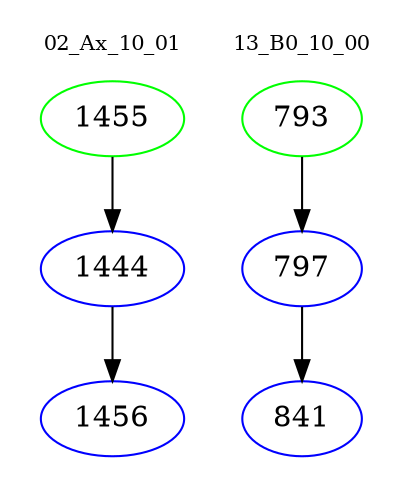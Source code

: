 digraph{
subgraph cluster_0 {
color = white
label = "02_Ax_10_01";
fontsize=10;
T0_1455 [label="1455", color="green"]
T0_1455 -> T0_1444 [color="black"]
T0_1444 [label="1444", color="blue"]
T0_1444 -> T0_1456 [color="black"]
T0_1456 [label="1456", color="blue"]
}
subgraph cluster_1 {
color = white
label = "13_B0_10_00";
fontsize=10;
T1_793 [label="793", color="green"]
T1_793 -> T1_797 [color="black"]
T1_797 [label="797", color="blue"]
T1_797 -> T1_841 [color="black"]
T1_841 [label="841", color="blue"]
}
}
